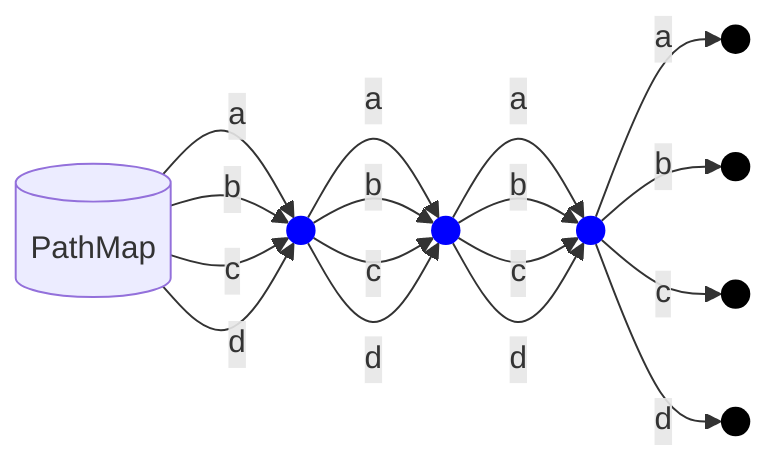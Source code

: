 flowchart LR
g576566305477181760@{ shape: cylinder, label: "PathMap"}
g576566305477181760 --""a""--> g576566305477181696
g576566305477181696@{ shape: circle, label: "."}
style g576566305477181696 fill:blue,stroke:none,color:transparent,font-size:0px
g576566305477181696 --""a""--> g576566305477181632
g576566305477181632@{ shape: circle, label: "."}
style g576566305477181632 fill:blue,stroke:none,color:transparent,font-size:0px
g576566305477181632 --""a""--> g576566305477181440
g576566305477181440@{ shape: circle, label: "."}
style g576566305477181440 fill:blue,stroke:none,color:transparent,font-size:0px
g576566305477181440 --""a""--> v105553124491273576566305477181440
v105553124491273576566305477181440@{ shape: circle, label: "."}
style v105553124491273576566305477181440 fill:black,stroke:none,color:transparent,font-size:0px
g576566305477181440 --""b""--> v105553124491289576566305477181440
v105553124491289576566305477181440@{ shape: circle, label: "."}
style v105553124491289576566305477181440 fill:black,stroke:none,color:transparent,font-size:0px
g576566305477181440 --""c""--> v105553124491305576566305477181440
v105553124491305576566305477181440@{ shape: circle, label: "."}
style v105553124491305576566305477181440 fill:black,stroke:none,color:transparent,font-size:0px
g576566305477181440 --""d""--> v105553124491321576566305477181440
v105553124491321576566305477181440@{ shape: circle, label: "."}
style v105553124491321576566305477181440 fill:black,stroke:none,color:transparent,font-size:0px
g576566305477181632 --""b""--> g576566305477181440
g576566305477181632 --""c""--> g576566305477181440
g576566305477181632 --""d""--> g576566305477181440
g576566305477181696 --""b""--> g576566305477181632
g576566305477181696 --""c""--> g576566305477181632
g576566305477181696 --""d""--> g576566305477181632
g576566305477181760 --""b""--> g576566305477181696
g576566305477181760 --""c""--> g576566305477181696
g576566305477181760 --""d""--> g576566305477181696